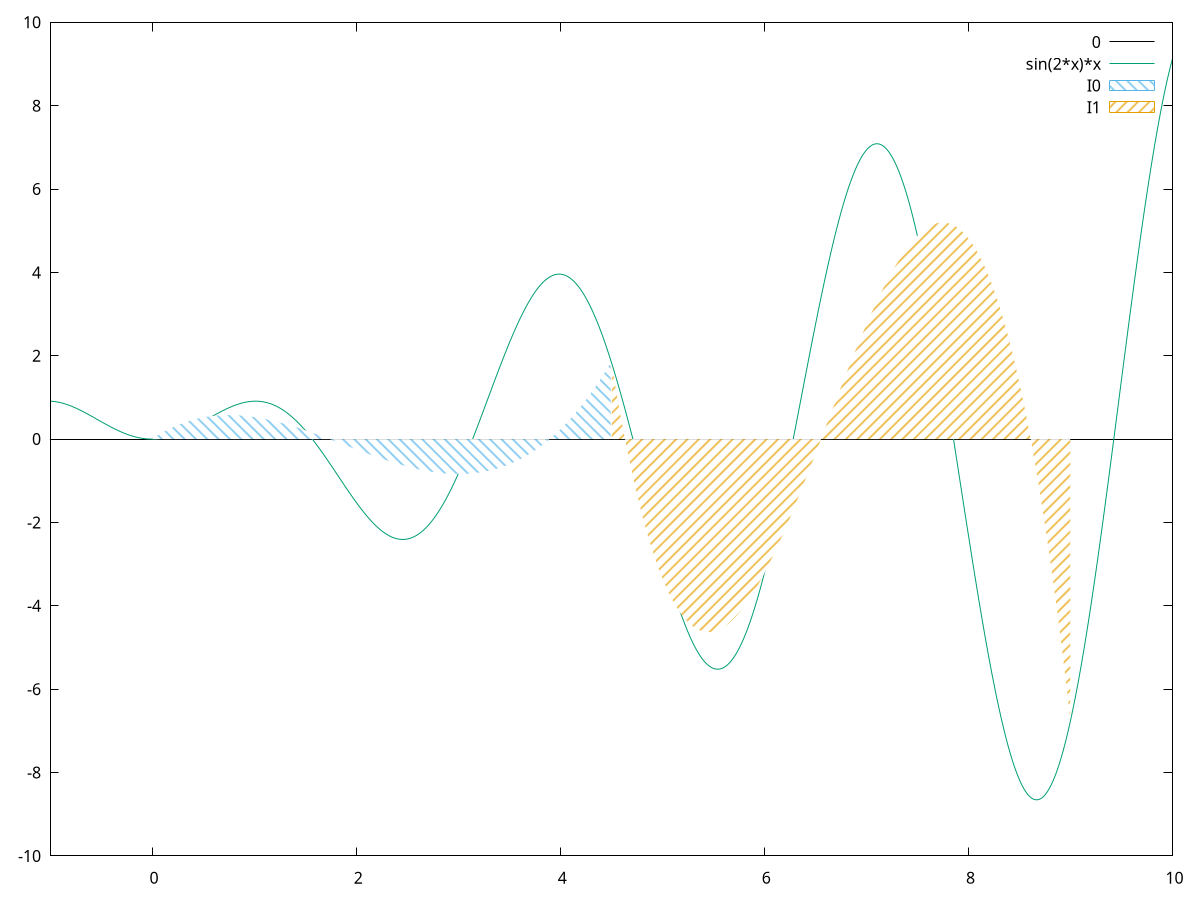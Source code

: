 set style fill pattern 4
set terminal postscript
set samples 1000
set xrange[-1.000000:10.000000]
set output "exemplo1-38simp2.eps"
plot 0 lc 0, sin(2*x)*x, x >= 0.000000 && x <= 4.500000 ? 0.000000 + (x - 0.000000)*0.141120 + (x - 0.000000)*(x - 1.500000)*(-0.280357) + (x - 0.000000)*(x-1.500000)*(x-3.000000)*0.247127: 0/0 with filledcurve y1=0 title 'I0', x >= 4.500000 && x <= 9.000000 ? 1.854533 + (x - 4.500000)*(-3.382647) + (x - 4.500000)*(x - 6.000000)*2.926793 + (x - 4.500000)*(x-6.000000)*(x-7.500000)*(-1.624850): 0/0 with filledcurve y1=0 title 'I1'
